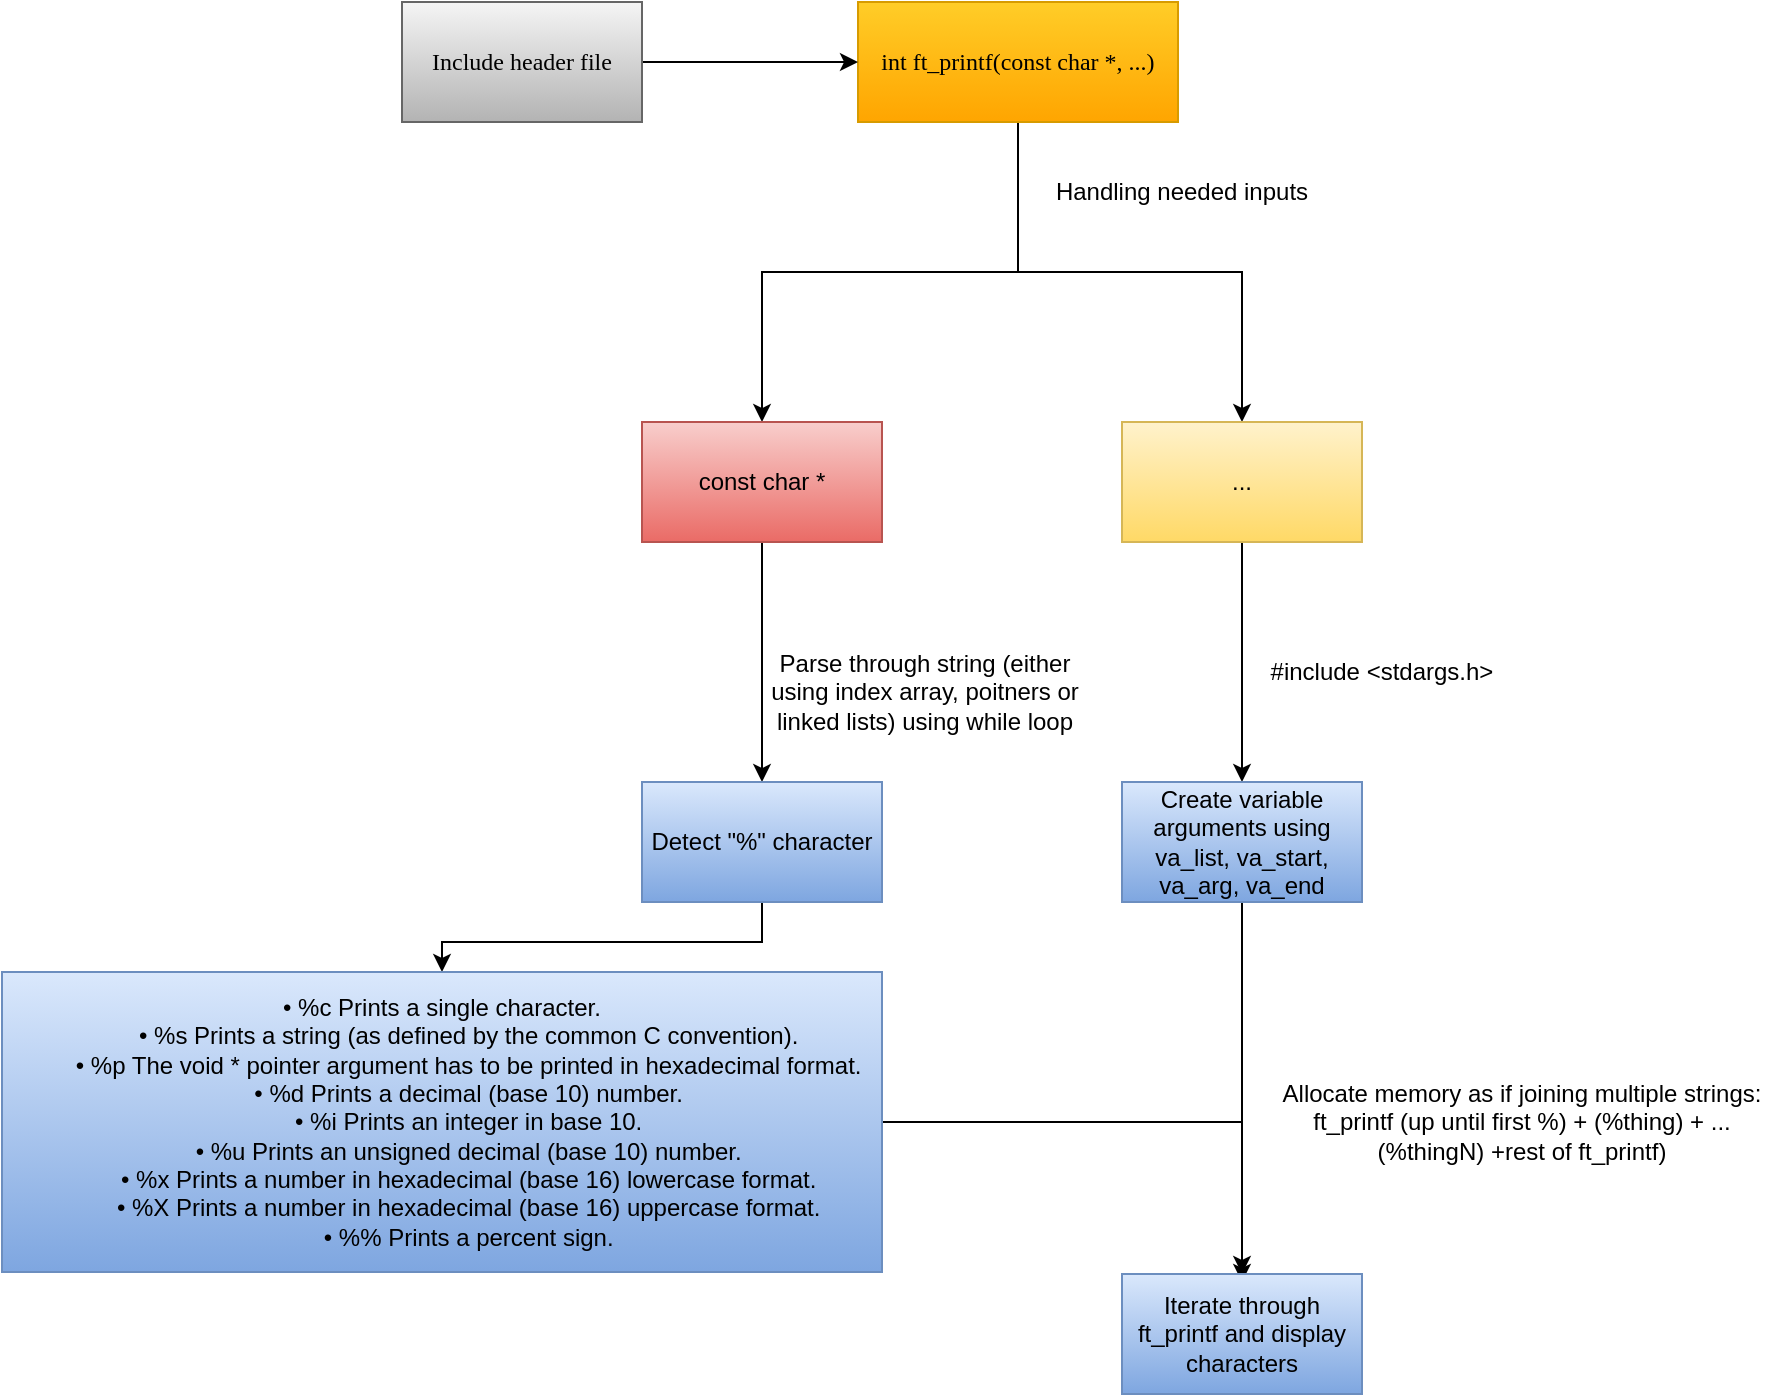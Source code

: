 <mxfile version="24.0.1" type="device">
  <diagram name="Page-1" id="e7e014a7-5840-1c2e-5031-d8a46d1fe8dd">
    <mxGraphModel dx="1434" dy="760" grid="1" gridSize="10" guides="1" tooltips="1" connect="1" arrows="1" fold="1" page="1" pageScale="1" pageWidth="1169" pageHeight="826" background="none" math="0" shadow="0">
      <root>
        <mxCell id="0" />
        <mxCell id="1" parent="0" />
        <mxCell id="Jt9Yt_CKw0-XLxk6m8NT-1" style="edgeStyle=orthogonalEdgeStyle;rounded=0;orthogonalLoop=1;jettySize=auto;html=1;exitX=0.5;exitY=1;exitDx=0;exitDy=0;entryX=0.5;entryY=0;entryDx=0;entryDy=0;" parent="1" source="LYkYgob7JeBB2bsd8aDX-41" target="LYkYgob7JeBB2bsd8aDX-45" edge="1">
          <mxGeometry relative="1" as="geometry" />
        </mxCell>
        <mxCell id="Jt9Yt_CKw0-XLxk6m8NT-2" style="edgeStyle=orthogonalEdgeStyle;rounded=0;orthogonalLoop=1;jettySize=auto;html=1;exitX=0.5;exitY=1;exitDx=0;exitDy=0;entryX=0.5;entryY=0;entryDx=0;entryDy=0;" parent="1" source="LYkYgob7JeBB2bsd8aDX-41" target="LYkYgob7JeBB2bsd8aDX-44" edge="1">
          <mxGeometry relative="1" as="geometry" />
        </mxCell>
        <mxCell id="LYkYgob7JeBB2bsd8aDX-41" value="&lt;font face=&quot;Lucida Console&quot;&gt;int ft_printf(const char *, ...)&lt;/font&gt;" style="rounded=0;whiteSpace=wrap;html=1;fillColor=#ffcd28;strokeColor=#d79b00;gradientColor=#ffa500;" parent="1" vertex="1">
          <mxGeometry x="458" y="130" width="160" height="60" as="geometry" />
        </mxCell>
        <mxCell id="LYkYgob7JeBB2bsd8aDX-82" style="edgeStyle=orthogonalEdgeStyle;rounded=0;orthogonalLoop=1;jettySize=auto;html=1;exitX=0.5;exitY=1;exitDx=0;exitDy=0;" parent="1" source="LYkYgob7JeBB2bsd8aDX-44" target="LYkYgob7JeBB2bsd8aDX-78" edge="1">
          <mxGeometry relative="1" as="geometry" />
        </mxCell>
        <mxCell id="LYkYgob7JeBB2bsd8aDX-44" value="..." style="rounded=0;whiteSpace=wrap;html=1;fillColor=#fff2cc;strokeColor=#d6b656;gradientColor=#ffd966;" parent="1" vertex="1">
          <mxGeometry x="590" y="340" width="120" height="60" as="geometry" />
        </mxCell>
        <mxCell id="LYkYgob7JeBB2bsd8aDX-74" style="edgeStyle=orthogonalEdgeStyle;rounded=0;orthogonalLoop=1;jettySize=auto;html=1;exitX=0.5;exitY=1;exitDx=0;exitDy=0;" parent="1" source="LYkYgob7JeBB2bsd8aDX-45" target="LYkYgob7JeBB2bsd8aDX-46" edge="1">
          <mxGeometry relative="1" as="geometry" />
        </mxCell>
        <mxCell id="LYkYgob7JeBB2bsd8aDX-45" value="const char *" style="rounded=0;whiteSpace=wrap;html=1;fillColor=#f8cecc;strokeColor=#b85450;gradientColor=#ea6b66;" parent="1" vertex="1">
          <mxGeometry x="350" y="340" width="120" height="60" as="geometry" />
        </mxCell>
        <mxCell id="WUjo9Qc7d9LIDFN-vylm-17" style="edgeStyle=orthogonalEdgeStyle;rounded=0;orthogonalLoop=1;jettySize=auto;html=1;exitX=0.5;exitY=1;exitDx=0;exitDy=0;" parent="1" source="LYkYgob7JeBB2bsd8aDX-46" target="WUjo9Qc7d9LIDFN-vylm-16" edge="1">
          <mxGeometry relative="1" as="geometry">
            <Array as="points">
              <mxPoint x="410" y="600" />
              <mxPoint x="250" y="600" />
            </Array>
          </mxGeometry>
        </mxCell>
        <mxCell id="LYkYgob7JeBB2bsd8aDX-46" value="Detect &quot;%&quot; character" style="rounded=0;whiteSpace=wrap;html=1;fillColor=#dae8fc;gradientColor=#7ea6e0;strokeColor=#6c8ebf;" parent="1" vertex="1">
          <mxGeometry x="350" y="520" width="120" height="60" as="geometry" />
        </mxCell>
        <mxCell id="WUjo9Qc7d9LIDFN-vylm-21" style="edgeStyle=orthogonalEdgeStyle;rounded=0;orthogonalLoop=1;jettySize=auto;html=1;exitX=0.5;exitY=1;exitDx=0;exitDy=0;" parent="1" source="LYkYgob7JeBB2bsd8aDX-78" edge="1">
          <mxGeometry relative="1" as="geometry">
            <mxPoint x="650" y="770" as="targetPoint" />
          </mxGeometry>
        </mxCell>
        <mxCell id="LYkYgob7JeBB2bsd8aDX-78" value="Create variable arguments using va_list, va_start, va_arg, va_end" style="rounded=0;whiteSpace=wrap;html=1;fillColor=#dae8fc;gradientColor=#7ea6e0;strokeColor=#6c8ebf;" parent="1" vertex="1">
          <mxGeometry x="590" y="520" width="120" height="60" as="geometry" />
        </mxCell>
        <mxCell id="LYkYgob7JeBB2bsd8aDX-81" style="edgeStyle=orthogonalEdgeStyle;rounded=0;orthogonalLoop=1;jettySize=auto;html=1;exitX=1;exitY=0.5;exitDx=0;exitDy=0;" parent="1" source="LYkYgob7JeBB2bsd8aDX-80" target="LYkYgob7JeBB2bsd8aDX-41" edge="1">
          <mxGeometry relative="1" as="geometry" />
        </mxCell>
        <mxCell id="LYkYgob7JeBB2bsd8aDX-80" value="&lt;font face=&quot;Lucida Console&quot;&gt;Include header file&lt;/font&gt;" style="rounded=0;whiteSpace=wrap;html=1;fillColor=#f5f5f5;gradientColor=#b3b3b3;strokeColor=#666666;" parent="1" vertex="1">
          <mxGeometry x="230" y="130" width="120" height="60" as="geometry" />
        </mxCell>
        <mxCell id="LYkYgob7JeBB2bsd8aDX-83" value="#include &amp;lt;stdargs.h&amp;gt;" style="text;html=1;align=center;verticalAlign=middle;whiteSpace=wrap;rounded=0;" parent="1" vertex="1">
          <mxGeometry x="660" y="450" width="120" height="30" as="geometry" />
        </mxCell>
        <mxCell id="LYkYgob7JeBB2bsd8aDX-84" value="Parse through string (either using index array, poitners or linked lists) using while loop" style="text;html=1;align=center;verticalAlign=middle;whiteSpace=wrap;rounded=0;" parent="1" vertex="1">
          <mxGeometry x="413" y="450" width="157" height="50" as="geometry" />
        </mxCell>
        <mxCell id="WUjo9Qc7d9LIDFN-vylm-20" style="edgeStyle=orthogonalEdgeStyle;rounded=0;orthogonalLoop=1;jettySize=auto;html=1;exitX=1;exitY=0.5;exitDx=0;exitDy=0;entryX=0.5;entryY=0;entryDx=0;entryDy=0;" parent="1" source="WUjo9Qc7d9LIDFN-vylm-16" target="WUjo9Qc7d9LIDFN-vylm-19" edge="1">
          <mxGeometry relative="1" as="geometry" />
        </mxCell>
        <mxCell id="WUjo9Qc7d9LIDFN-vylm-16" value="• %c Prints a single character.&#xa;        • %s Prints a string (as defined by the common C convention).&#xa;        • %p The void * pointer argument has to be printed in hexadecimal format.&#xa;        • %d Prints a decimal (base 10) number.&#xa;        • %i Prints an integer in base 10.&#xa;        • %u Prints an unsigned decimal (base 10) number.&#xa;        • %x Prints a number in hexadecimal (base 16) lowercase format.&#xa;        • %X Prints a number in hexadecimal (base 16) uppercase format.&#xa;        • %% Prints a percent sign." style="rounded=0;whiteSpace=wrap;html=1;fillColor=#dae8fc;gradientColor=#7ea6e0;strokeColor=#6c8ebf;" parent="1" vertex="1">
          <mxGeometry x="30" y="615" width="440" height="150" as="geometry" />
        </mxCell>
        <mxCell id="WUjo9Qc7d9LIDFN-vylm-19" value="Iterate through ft_printf and display characters" style="rounded=0;whiteSpace=wrap;html=1;fillColor=#dae8fc;gradientColor=#7ea6e0;strokeColor=#6c8ebf;" parent="1" vertex="1">
          <mxGeometry x="590" y="766" width="120" height="60" as="geometry" />
        </mxCell>
        <mxCell id="WUjo9Qc7d9LIDFN-vylm-22" value="Allocate memory as if joining multiple strings:&lt;br&gt;&lt;div&gt;ft_printf (up until first %) + (%thing) + ... (%thingN) +rest of ft_printf)&lt;/div&gt;" style="text;html=1;align=center;verticalAlign=middle;whiteSpace=wrap;rounded=0;" parent="1" vertex="1">
          <mxGeometry x="660" y="665" width="260" height="50" as="geometry" />
        </mxCell>
        <mxCell id="Jt9Yt_CKw0-XLxk6m8NT-3" value="Handling needed inputs" style="text;html=1;align=center;verticalAlign=middle;whiteSpace=wrap;rounded=0;" parent="1" vertex="1">
          <mxGeometry x="550" y="210" width="140" height="30" as="geometry" />
        </mxCell>
      </root>
    </mxGraphModel>
  </diagram>
</mxfile>
